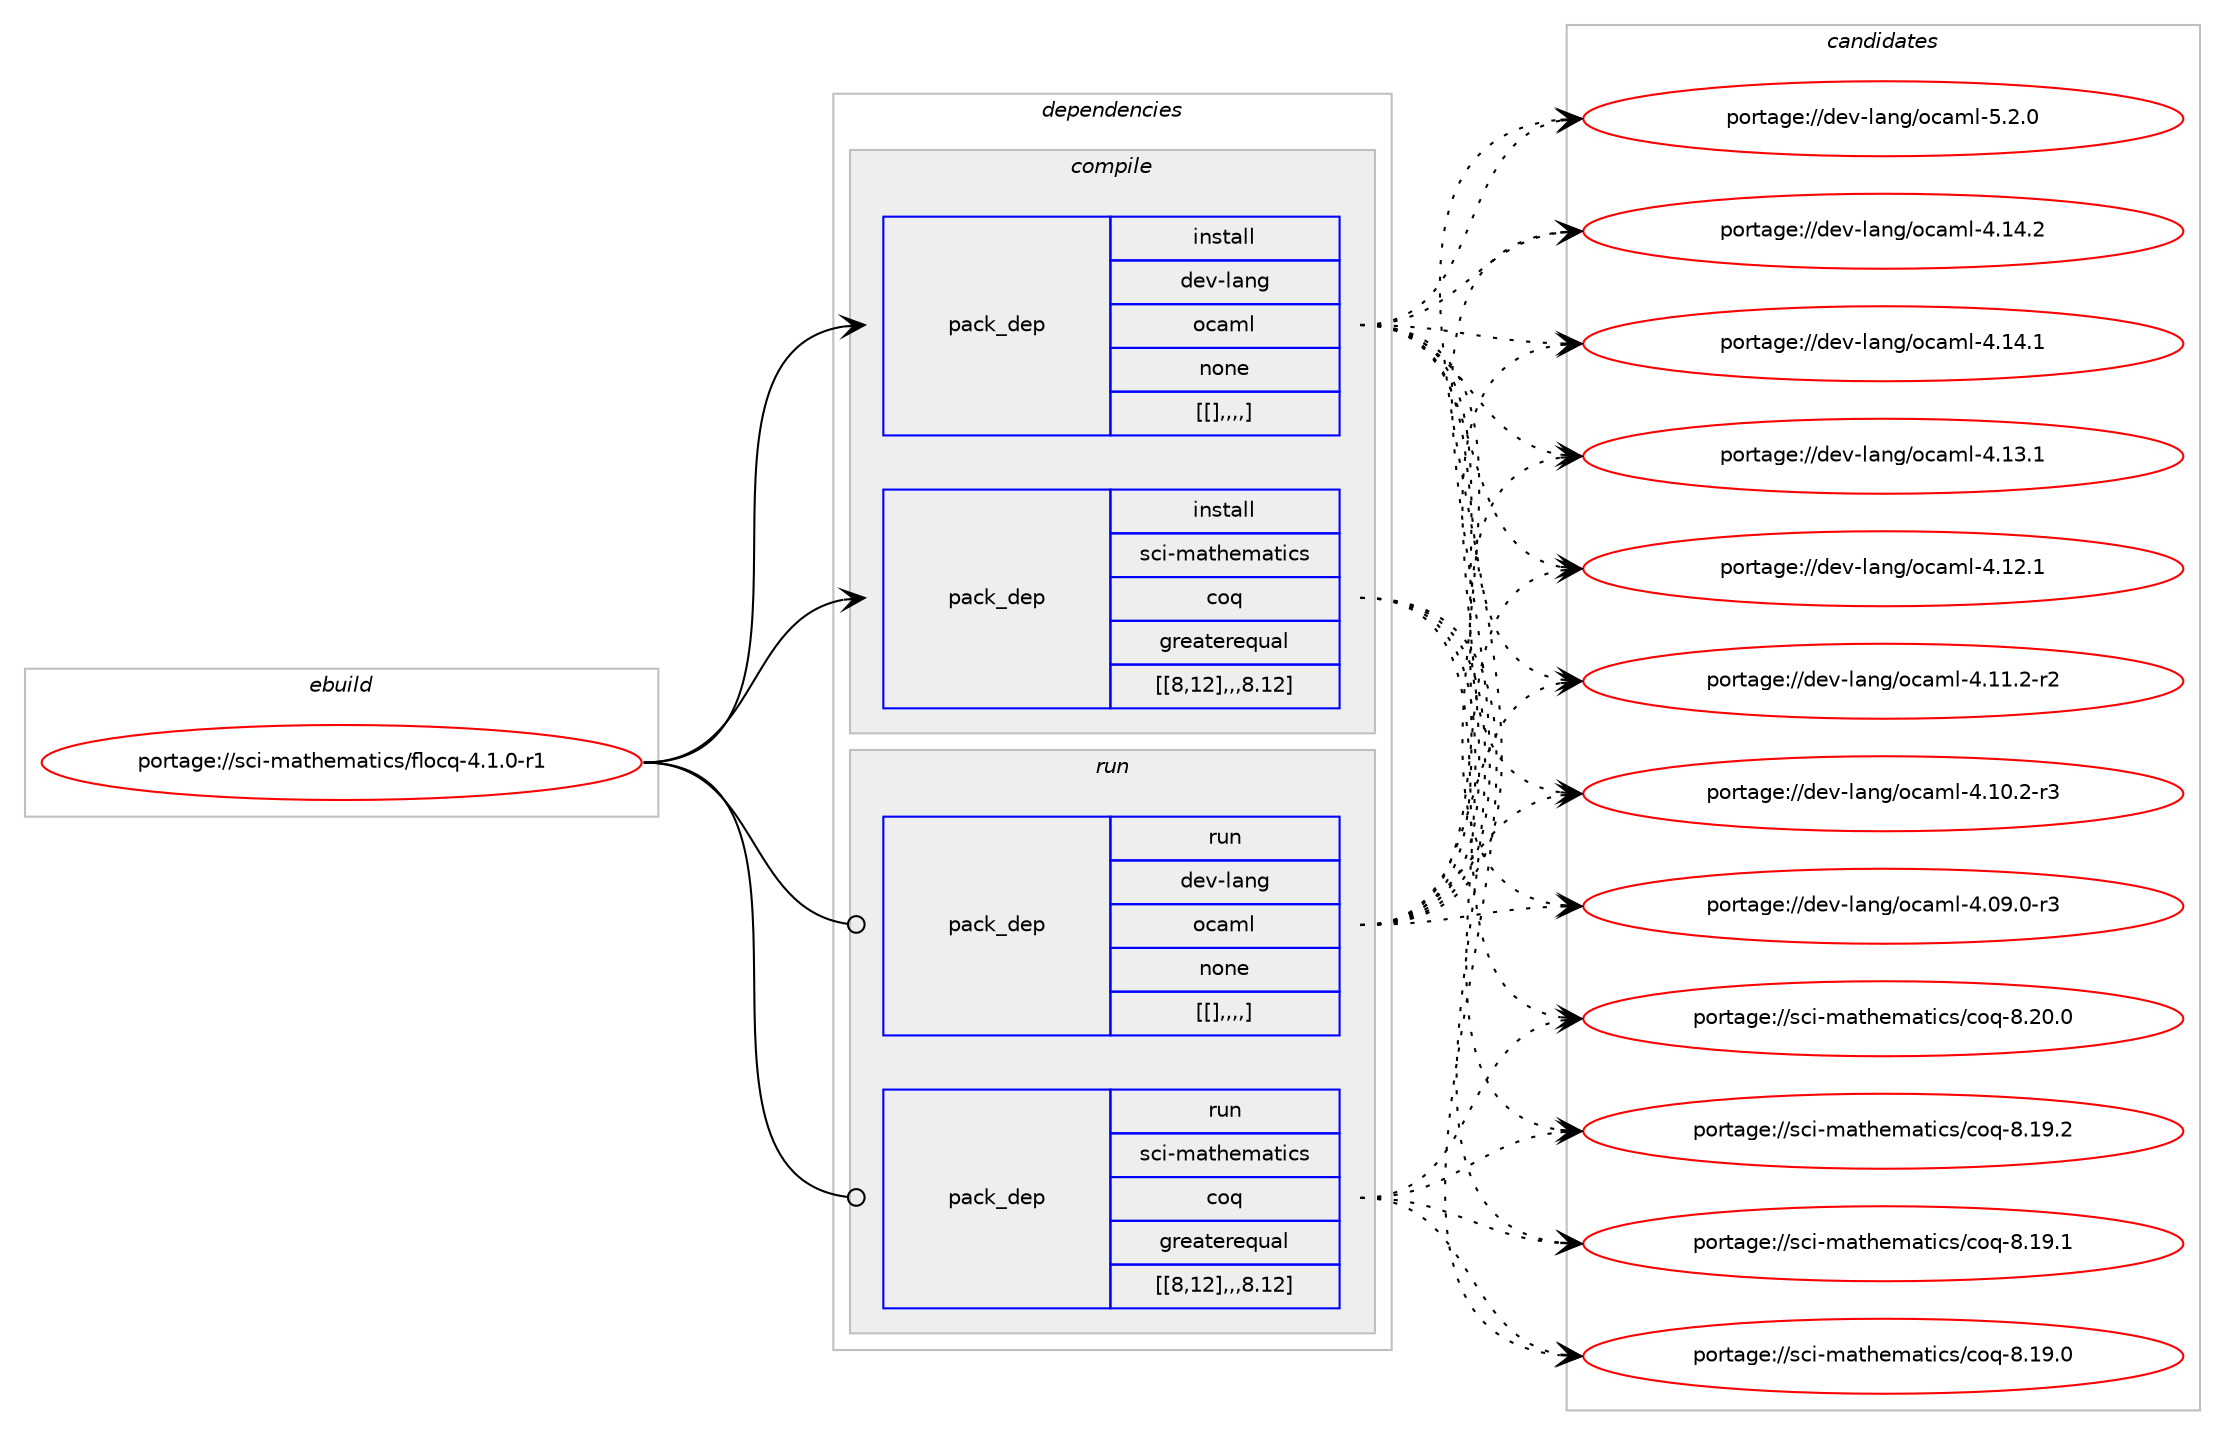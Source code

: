 digraph prolog {

# *************
# Graph options
# *************

newrank=true;
concentrate=true;
compound=true;
graph [rankdir=LR,fontname=Helvetica,fontsize=10,ranksep=1.5];#, ranksep=2.5, nodesep=0.2];
edge  [arrowhead=vee];
node  [fontname=Helvetica,fontsize=10];

# **********
# The ebuild
# **********

subgraph cluster_leftcol {
color=gray;
label=<<i>ebuild</i>>;
id [label="portage://sci-mathematics/flocq-4.1.0-r1", color=red, width=4, href="../sci-mathematics/flocq-4.1.0-r1.svg"];
}

# ****************
# The dependencies
# ****************

subgraph cluster_midcol {
color=gray;
label=<<i>dependencies</i>>;
subgraph cluster_compile {
fillcolor="#eeeeee";
style=filled;
label=<<i>compile</i>>;
subgraph pack308812 {
dependency423920 [label=<<TABLE BORDER="0" CELLBORDER="1" CELLSPACING="0" CELLPADDING="4" WIDTH="220"><TR><TD ROWSPAN="6" CELLPADDING="30">pack_dep</TD></TR><TR><TD WIDTH="110">install</TD></TR><TR><TD>dev-lang</TD></TR><TR><TD>ocaml</TD></TR><TR><TD>none</TD></TR><TR><TD>[[],,,,]</TD></TR></TABLE>>, shape=none, color=blue];
}
id:e -> dependency423920:w [weight=20,style="solid",arrowhead="vee"];
subgraph pack308813 {
dependency423921 [label=<<TABLE BORDER="0" CELLBORDER="1" CELLSPACING="0" CELLPADDING="4" WIDTH="220"><TR><TD ROWSPAN="6" CELLPADDING="30">pack_dep</TD></TR><TR><TD WIDTH="110">install</TD></TR><TR><TD>sci-mathematics</TD></TR><TR><TD>coq</TD></TR><TR><TD>greaterequal</TD></TR><TR><TD>[[8,12],,,8.12]</TD></TR></TABLE>>, shape=none, color=blue];
}
id:e -> dependency423921:w [weight=20,style="solid",arrowhead="vee"];
}
subgraph cluster_compileandrun {
fillcolor="#eeeeee";
style=filled;
label=<<i>compile and run</i>>;
}
subgraph cluster_run {
fillcolor="#eeeeee";
style=filled;
label=<<i>run</i>>;
subgraph pack308814 {
dependency423922 [label=<<TABLE BORDER="0" CELLBORDER="1" CELLSPACING="0" CELLPADDING="4" WIDTH="220"><TR><TD ROWSPAN="6" CELLPADDING="30">pack_dep</TD></TR><TR><TD WIDTH="110">run</TD></TR><TR><TD>dev-lang</TD></TR><TR><TD>ocaml</TD></TR><TR><TD>none</TD></TR><TR><TD>[[],,,,]</TD></TR></TABLE>>, shape=none, color=blue];
}
id:e -> dependency423922:w [weight=20,style="solid",arrowhead="odot"];
subgraph pack308815 {
dependency423923 [label=<<TABLE BORDER="0" CELLBORDER="1" CELLSPACING="0" CELLPADDING="4" WIDTH="220"><TR><TD ROWSPAN="6" CELLPADDING="30">pack_dep</TD></TR><TR><TD WIDTH="110">run</TD></TR><TR><TD>sci-mathematics</TD></TR><TR><TD>coq</TD></TR><TR><TD>greaterequal</TD></TR><TR><TD>[[8,12],,,8.12]</TD></TR></TABLE>>, shape=none, color=blue];
}
id:e -> dependency423923:w [weight=20,style="solid",arrowhead="odot"];
}
}

# **************
# The candidates
# **************

subgraph cluster_choices {
rank=same;
color=gray;
label=<<i>candidates</i>>;

subgraph choice308812 {
color=black;
nodesep=1;
choice1001011184510897110103471119997109108455346504648 [label="portage://dev-lang/ocaml-5.2.0", color=red, width=4,href="../dev-lang/ocaml-5.2.0.svg"];
choice100101118451089711010347111999710910845524649524650 [label="portage://dev-lang/ocaml-4.14.2", color=red, width=4,href="../dev-lang/ocaml-4.14.2.svg"];
choice100101118451089711010347111999710910845524649524649 [label="portage://dev-lang/ocaml-4.14.1", color=red, width=4,href="../dev-lang/ocaml-4.14.1.svg"];
choice100101118451089711010347111999710910845524649514649 [label="portage://dev-lang/ocaml-4.13.1", color=red, width=4,href="../dev-lang/ocaml-4.13.1.svg"];
choice100101118451089711010347111999710910845524649504649 [label="portage://dev-lang/ocaml-4.12.1", color=red, width=4,href="../dev-lang/ocaml-4.12.1.svg"];
choice1001011184510897110103471119997109108455246494946504511450 [label="portage://dev-lang/ocaml-4.11.2-r2", color=red, width=4,href="../dev-lang/ocaml-4.11.2-r2.svg"];
choice1001011184510897110103471119997109108455246494846504511451 [label="portage://dev-lang/ocaml-4.10.2-r3", color=red, width=4,href="../dev-lang/ocaml-4.10.2-r3.svg"];
choice1001011184510897110103471119997109108455246485746484511451 [label="portage://dev-lang/ocaml-4.09.0-r3", color=red, width=4,href="../dev-lang/ocaml-4.09.0-r3.svg"];
dependency423920:e -> choice1001011184510897110103471119997109108455346504648:w [style=dotted,weight="100"];
dependency423920:e -> choice100101118451089711010347111999710910845524649524650:w [style=dotted,weight="100"];
dependency423920:e -> choice100101118451089711010347111999710910845524649524649:w [style=dotted,weight="100"];
dependency423920:e -> choice100101118451089711010347111999710910845524649514649:w [style=dotted,weight="100"];
dependency423920:e -> choice100101118451089711010347111999710910845524649504649:w [style=dotted,weight="100"];
dependency423920:e -> choice1001011184510897110103471119997109108455246494946504511450:w [style=dotted,weight="100"];
dependency423920:e -> choice1001011184510897110103471119997109108455246494846504511451:w [style=dotted,weight="100"];
dependency423920:e -> choice1001011184510897110103471119997109108455246485746484511451:w [style=dotted,weight="100"];
}
subgraph choice308813 {
color=black;
nodesep=1;
choice1159910545109971161041011099711610599115479911111345564650484648 [label="portage://sci-mathematics/coq-8.20.0", color=red, width=4,href="../sci-mathematics/coq-8.20.0.svg"];
choice1159910545109971161041011099711610599115479911111345564649574650 [label="portage://sci-mathematics/coq-8.19.2", color=red, width=4,href="../sci-mathematics/coq-8.19.2.svg"];
choice1159910545109971161041011099711610599115479911111345564649574649 [label="portage://sci-mathematics/coq-8.19.1", color=red, width=4,href="../sci-mathematics/coq-8.19.1.svg"];
choice1159910545109971161041011099711610599115479911111345564649574648 [label="portage://sci-mathematics/coq-8.19.0", color=red, width=4,href="../sci-mathematics/coq-8.19.0.svg"];
dependency423921:e -> choice1159910545109971161041011099711610599115479911111345564650484648:w [style=dotted,weight="100"];
dependency423921:e -> choice1159910545109971161041011099711610599115479911111345564649574650:w [style=dotted,weight="100"];
dependency423921:e -> choice1159910545109971161041011099711610599115479911111345564649574649:w [style=dotted,weight="100"];
dependency423921:e -> choice1159910545109971161041011099711610599115479911111345564649574648:w [style=dotted,weight="100"];
}
subgraph choice308814 {
color=black;
nodesep=1;
choice1001011184510897110103471119997109108455346504648 [label="portage://dev-lang/ocaml-5.2.0", color=red, width=4,href="../dev-lang/ocaml-5.2.0.svg"];
choice100101118451089711010347111999710910845524649524650 [label="portage://dev-lang/ocaml-4.14.2", color=red, width=4,href="../dev-lang/ocaml-4.14.2.svg"];
choice100101118451089711010347111999710910845524649524649 [label="portage://dev-lang/ocaml-4.14.1", color=red, width=4,href="../dev-lang/ocaml-4.14.1.svg"];
choice100101118451089711010347111999710910845524649514649 [label="portage://dev-lang/ocaml-4.13.1", color=red, width=4,href="../dev-lang/ocaml-4.13.1.svg"];
choice100101118451089711010347111999710910845524649504649 [label="portage://dev-lang/ocaml-4.12.1", color=red, width=4,href="../dev-lang/ocaml-4.12.1.svg"];
choice1001011184510897110103471119997109108455246494946504511450 [label="portage://dev-lang/ocaml-4.11.2-r2", color=red, width=4,href="../dev-lang/ocaml-4.11.2-r2.svg"];
choice1001011184510897110103471119997109108455246494846504511451 [label="portage://dev-lang/ocaml-4.10.2-r3", color=red, width=4,href="../dev-lang/ocaml-4.10.2-r3.svg"];
choice1001011184510897110103471119997109108455246485746484511451 [label="portage://dev-lang/ocaml-4.09.0-r3", color=red, width=4,href="../dev-lang/ocaml-4.09.0-r3.svg"];
dependency423922:e -> choice1001011184510897110103471119997109108455346504648:w [style=dotted,weight="100"];
dependency423922:e -> choice100101118451089711010347111999710910845524649524650:w [style=dotted,weight="100"];
dependency423922:e -> choice100101118451089711010347111999710910845524649524649:w [style=dotted,weight="100"];
dependency423922:e -> choice100101118451089711010347111999710910845524649514649:w [style=dotted,weight="100"];
dependency423922:e -> choice100101118451089711010347111999710910845524649504649:w [style=dotted,weight="100"];
dependency423922:e -> choice1001011184510897110103471119997109108455246494946504511450:w [style=dotted,weight="100"];
dependency423922:e -> choice1001011184510897110103471119997109108455246494846504511451:w [style=dotted,weight="100"];
dependency423922:e -> choice1001011184510897110103471119997109108455246485746484511451:w [style=dotted,weight="100"];
}
subgraph choice308815 {
color=black;
nodesep=1;
choice1159910545109971161041011099711610599115479911111345564650484648 [label="portage://sci-mathematics/coq-8.20.0", color=red, width=4,href="../sci-mathematics/coq-8.20.0.svg"];
choice1159910545109971161041011099711610599115479911111345564649574650 [label="portage://sci-mathematics/coq-8.19.2", color=red, width=4,href="../sci-mathematics/coq-8.19.2.svg"];
choice1159910545109971161041011099711610599115479911111345564649574649 [label="portage://sci-mathematics/coq-8.19.1", color=red, width=4,href="../sci-mathematics/coq-8.19.1.svg"];
choice1159910545109971161041011099711610599115479911111345564649574648 [label="portage://sci-mathematics/coq-8.19.0", color=red, width=4,href="../sci-mathematics/coq-8.19.0.svg"];
dependency423923:e -> choice1159910545109971161041011099711610599115479911111345564650484648:w [style=dotted,weight="100"];
dependency423923:e -> choice1159910545109971161041011099711610599115479911111345564649574650:w [style=dotted,weight="100"];
dependency423923:e -> choice1159910545109971161041011099711610599115479911111345564649574649:w [style=dotted,weight="100"];
dependency423923:e -> choice1159910545109971161041011099711610599115479911111345564649574648:w [style=dotted,weight="100"];
}
}

}
